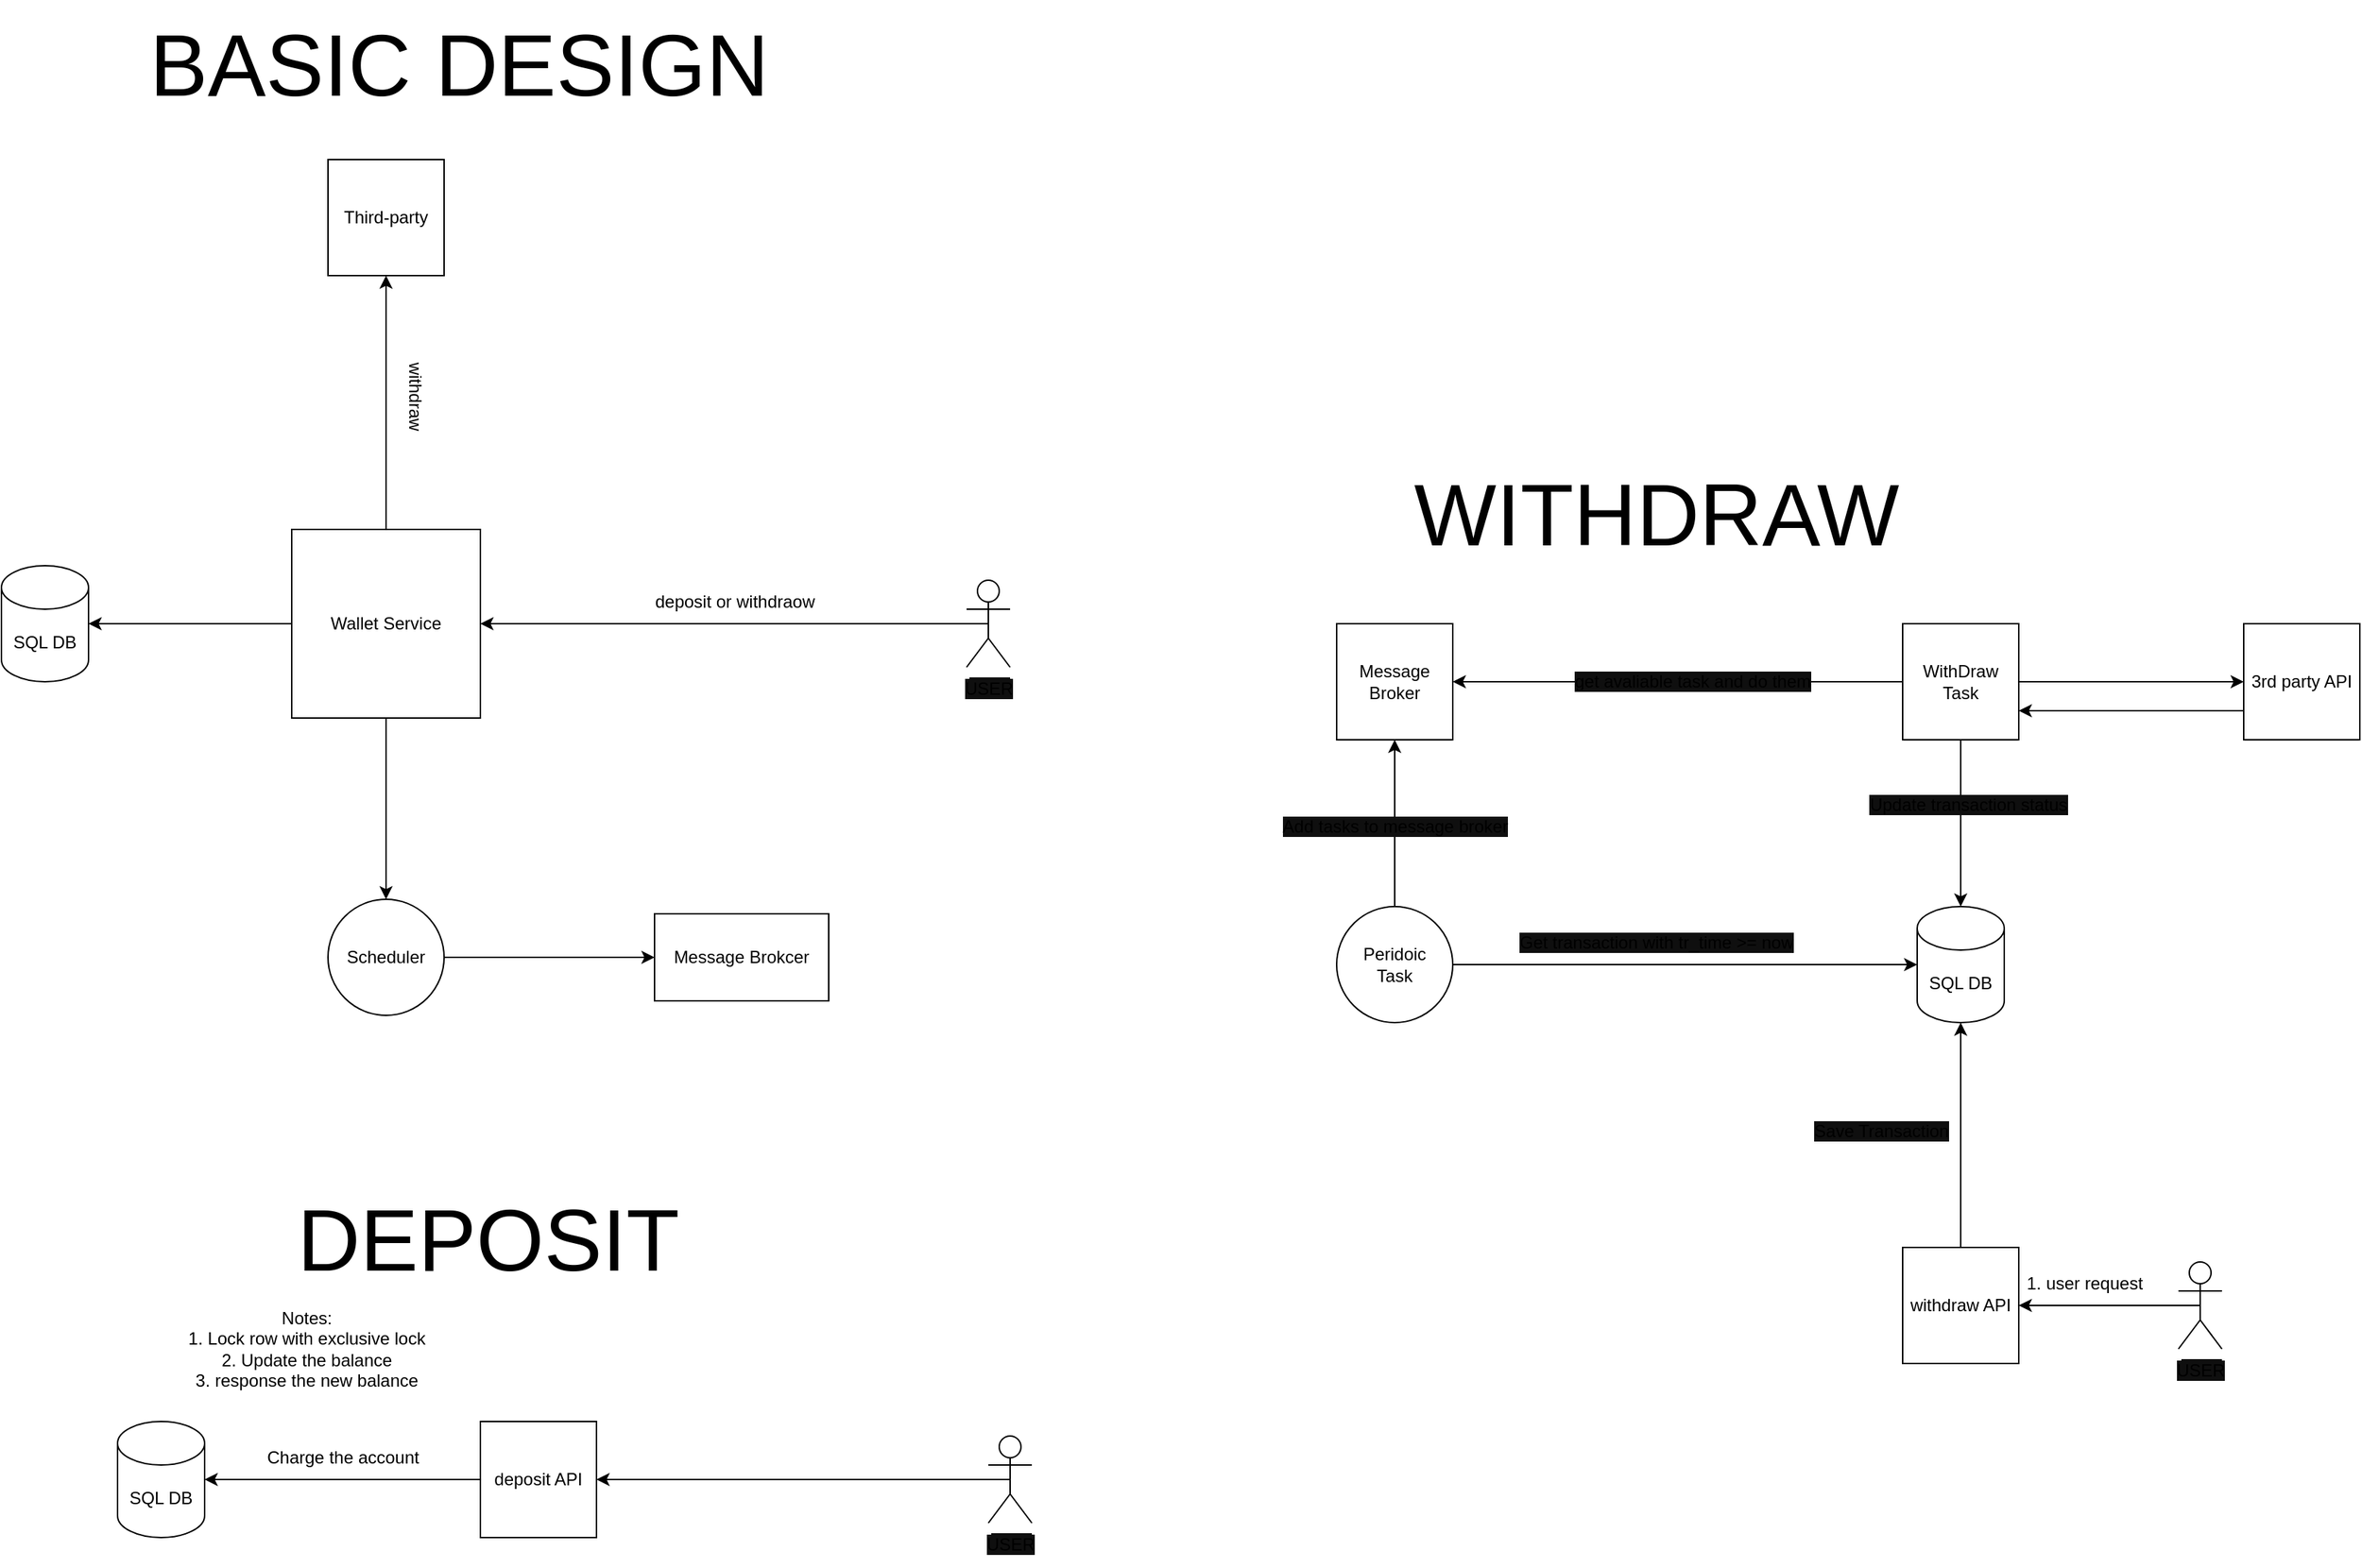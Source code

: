 <mxfile version="21.6.8" type="device">
  <diagram name="Page-1" id="YDKox7PvVpLnMzjBg_q2">
    <mxGraphModel dx="2049" dy="1184" grid="1" gridSize="10" guides="1" tooltips="1" connect="1" arrows="1" fold="1" page="1" pageScale="1" pageWidth="850" pageHeight="1100" background="none" math="0" shadow="0">
      <root>
        <mxCell id="0" />
        <mxCell id="1" parent="0" />
        <mxCell id="eRKvAPtPFosh81nSZ1Nj-9" style="edgeStyle=orthogonalEdgeStyle;rounded=0;orthogonalLoop=1;jettySize=auto;html=1;exitX=0.5;exitY=0;exitDx=0;exitDy=0;" parent="1" source="eRKvAPtPFosh81nSZ1Nj-1" target="eRKvAPtPFosh81nSZ1Nj-2" edge="1">
          <mxGeometry relative="1" as="geometry" />
        </mxCell>
        <mxCell id="eRKvAPtPFosh81nSZ1Nj-12" style="edgeStyle=orthogonalEdgeStyle;rounded=0;orthogonalLoop=1;jettySize=auto;html=1;entryX=1;entryY=0.5;entryDx=0;entryDy=0;entryPerimeter=0;" parent="1" source="eRKvAPtPFosh81nSZ1Nj-1" target="eRKvAPtPFosh81nSZ1Nj-11" edge="1">
          <mxGeometry relative="1" as="geometry" />
        </mxCell>
        <mxCell id="eRKvAPtPFosh81nSZ1Nj-14" style="edgeStyle=orthogonalEdgeStyle;rounded=0;orthogonalLoop=1;jettySize=auto;html=1;exitX=0.5;exitY=1;exitDx=0;exitDy=0;entryX=0.5;entryY=0;entryDx=0;entryDy=0;" parent="1" source="eRKvAPtPFosh81nSZ1Nj-1" target="eRKvAPtPFosh81nSZ1Nj-13" edge="1">
          <mxGeometry relative="1" as="geometry" />
        </mxCell>
        <mxCell id="eRKvAPtPFosh81nSZ1Nj-1" value="Wallet Service" style="whiteSpace=wrap;html=1;aspect=fixed;" parent="1" vertex="1">
          <mxGeometry x="260" y="375" width="130" height="130" as="geometry" />
        </mxCell>
        <mxCell id="eRKvAPtPFosh81nSZ1Nj-2" value="Third-party" style="whiteSpace=wrap;html=1;aspect=fixed;" parent="1" vertex="1">
          <mxGeometry x="285" y="120" width="80" height="80" as="geometry" />
        </mxCell>
        <mxCell id="eRKvAPtPFosh81nSZ1Nj-7" style="edgeStyle=orthogonalEdgeStyle;rounded=0;orthogonalLoop=1;jettySize=auto;html=1;exitX=0.5;exitY=0.5;exitDx=0;exitDy=0;exitPerimeter=0;" parent="1" source="eRKvAPtPFosh81nSZ1Nj-3" target="eRKvAPtPFosh81nSZ1Nj-1" edge="1">
          <mxGeometry relative="1" as="geometry" />
        </mxCell>
        <mxCell id="eRKvAPtPFosh81nSZ1Nj-3" value="&lt;span style=&quot;background-color: rgb(15, 15, 15);&quot;&gt;Actor&lt;/span&gt;" style="shape=umlActor;verticalLabelPosition=bottom;verticalAlign=top;html=1;outlineConnect=0;" parent="1" vertex="1">
          <mxGeometry x="725" y="410" width="30" height="60" as="geometry" />
        </mxCell>
        <mxCell id="eRKvAPtPFosh81nSZ1Nj-6" value="&lt;span style=&quot;background-color: rgb(15, 15, 15);&quot;&gt;USER&lt;/span&gt;" style="text;html=1;align=center;verticalAlign=middle;resizable=0;points=[];autosize=1;strokeColor=none;fillColor=none;" parent="1" vertex="1">
          <mxGeometry x="710" y="470" width="60" height="30" as="geometry" />
        </mxCell>
        <mxCell id="eRKvAPtPFosh81nSZ1Nj-8" value="deposit or withdraow" style="text;html=1;align=center;verticalAlign=middle;resizable=0;points=[];autosize=1;strokeColor=none;fillColor=none;" parent="1" vertex="1">
          <mxGeometry x="500" y="410" width="130" height="30" as="geometry" />
        </mxCell>
        <mxCell id="eRKvAPtPFosh81nSZ1Nj-10" value="withdraw&lt;br&gt;" style="text;html=1;align=center;verticalAlign=middle;resizable=0;points=[];autosize=1;strokeColor=none;fillColor=none;rotation=90;" parent="1" vertex="1">
          <mxGeometry x="310" y="268" width="70" height="30" as="geometry" />
        </mxCell>
        <mxCell id="eRKvAPtPFosh81nSZ1Nj-11" value="SQL DB" style="shape=cylinder3;whiteSpace=wrap;html=1;boundedLbl=1;backgroundOutline=1;size=15;" parent="1" vertex="1">
          <mxGeometry x="60" y="400" width="60" height="80" as="geometry" />
        </mxCell>
        <mxCell id="eRKvAPtPFosh81nSZ1Nj-16" style="edgeStyle=orthogonalEdgeStyle;rounded=0;orthogonalLoop=1;jettySize=auto;html=1;exitX=1;exitY=0.5;exitDx=0;exitDy=0;entryX=0;entryY=0.5;entryDx=0;entryDy=0;" parent="1" source="eRKvAPtPFosh81nSZ1Nj-13" target="eRKvAPtPFosh81nSZ1Nj-15" edge="1">
          <mxGeometry relative="1" as="geometry" />
        </mxCell>
        <mxCell id="eRKvAPtPFosh81nSZ1Nj-13" value="Scheduler" style="ellipse;whiteSpace=wrap;html=1;aspect=fixed;" parent="1" vertex="1">
          <mxGeometry x="285" y="630" width="80" height="80" as="geometry" />
        </mxCell>
        <mxCell id="eRKvAPtPFosh81nSZ1Nj-15" value="Message Brokcer" style="rounded=0;whiteSpace=wrap;html=1;" parent="1" vertex="1">
          <mxGeometry x="510" y="640" width="120" height="60" as="geometry" />
        </mxCell>
        <mxCell id="eRKvAPtPFosh81nSZ1Nj-17" value="&lt;font style=&quot;font-size: 60px;&quot;&gt;BASIC DESIGN&lt;/font&gt;" style="text;html=1;align=center;verticalAlign=middle;resizable=0;points=[];autosize=1;strokeColor=none;fillColor=none;" parent="1" vertex="1">
          <mxGeometry x="150" y="10" width="450" height="90" as="geometry" />
        </mxCell>
        <mxCell id="eRKvAPtPFosh81nSZ1Nj-33" value="&lt;span style=&quot;font-size: 60px;&quot;&gt;DEPOSIT&lt;/span&gt;" style="text;html=1;align=center;verticalAlign=middle;resizable=0;points=[];autosize=1;strokeColor=none;fillColor=none;" parent="1" vertex="1">
          <mxGeometry x="250" y="820" width="290" height="90" as="geometry" />
        </mxCell>
        <mxCell id="eRKvAPtPFosh81nSZ1Nj-37" style="edgeStyle=orthogonalEdgeStyle;rounded=0;orthogonalLoop=1;jettySize=auto;html=1;exitX=0.5;exitY=0.5;exitDx=0;exitDy=0;exitPerimeter=0;" parent="1" source="eRKvAPtPFosh81nSZ1Nj-34" target="eRKvAPtPFosh81nSZ1Nj-36" edge="1">
          <mxGeometry relative="1" as="geometry" />
        </mxCell>
        <mxCell id="eRKvAPtPFosh81nSZ1Nj-34" value="&lt;span style=&quot;background-color: rgb(15, 15, 15);&quot;&gt;Actor&lt;/span&gt;" style="shape=umlActor;verticalLabelPosition=bottom;verticalAlign=top;html=1;outlineConnect=0;" parent="1" vertex="1">
          <mxGeometry x="740" y="1000" width="30" height="60" as="geometry" />
        </mxCell>
        <mxCell id="eRKvAPtPFosh81nSZ1Nj-35" value="&lt;span style=&quot;background-color: rgb(15, 15, 15);&quot;&gt;USER&lt;/span&gt;" style="text;html=1;align=center;verticalAlign=middle;resizable=0;points=[];autosize=1;strokeColor=none;fillColor=none;" parent="1" vertex="1">
          <mxGeometry x="725" y="1060" width="60" height="30" as="geometry" />
        </mxCell>
        <mxCell id="eRKvAPtPFosh81nSZ1Nj-39" style="edgeStyle=orthogonalEdgeStyle;rounded=0;orthogonalLoop=1;jettySize=auto;html=1;exitX=0;exitY=0.5;exitDx=0;exitDy=0;" parent="1" source="eRKvAPtPFosh81nSZ1Nj-36" target="eRKvAPtPFosh81nSZ1Nj-38" edge="1">
          <mxGeometry relative="1" as="geometry" />
        </mxCell>
        <mxCell id="eRKvAPtPFosh81nSZ1Nj-36" value="deposit API" style="whiteSpace=wrap;html=1;aspect=fixed;" parent="1" vertex="1">
          <mxGeometry x="390" y="990" width="80" height="80" as="geometry" />
        </mxCell>
        <mxCell id="eRKvAPtPFosh81nSZ1Nj-38" value="SQL DB" style="shape=cylinder3;whiteSpace=wrap;html=1;boundedLbl=1;backgroundOutline=1;size=15;" parent="1" vertex="1">
          <mxGeometry x="140" y="990" width="60" height="80" as="geometry" />
        </mxCell>
        <mxCell id="eRKvAPtPFosh81nSZ1Nj-40" value="Charge the account" style="text;html=1;align=center;verticalAlign=middle;resizable=0;points=[];autosize=1;strokeColor=none;fillColor=none;" parent="1" vertex="1">
          <mxGeometry x="230" y="1000" width="130" height="30" as="geometry" />
        </mxCell>
        <mxCell id="eRKvAPtPFosh81nSZ1Nj-41" value="&lt;div&gt;Notes:&lt;/div&gt;&lt;div&gt;1. Lock row with exclusive lock&lt;/div&gt;&lt;div&gt;2. Update the balance&lt;/div&gt;&lt;div&gt;3. response the new balance&lt;/div&gt;" style="text;html=1;align=center;verticalAlign=middle;resizable=0;points=[];autosize=1;strokeColor=none;fillColor=none;" parent="1" vertex="1">
          <mxGeometry x="175" y="905" width="190" height="70" as="geometry" />
        </mxCell>
        <mxCell id="tfVhezPmAWc7iIOuUQNJ-1" value="&lt;span style=&quot;font-size: 60px;&quot;&gt;WITHDRAW&lt;/span&gt;" style="text;html=1;align=center;verticalAlign=middle;resizable=0;points=[];autosize=1;strokeColor=none;fillColor=none;" parent="1" vertex="1">
          <mxGeometry x="1020" y="320" width="360" height="90" as="geometry" />
        </mxCell>
        <mxCell id="tfVhezPmAWc7iIOuUQNJ-2" style="edgeStyle=orthogonalEdgeStyle;rounded=0;orthogonalLoop=1;jettySize=auto;html=1;exitX=0.5;exitY=0.5;exitDx=0;exitDy=0;exitPerimeter=0;" parent="1" source="tfVhezPmAWc7iIOuUQNJ-3" target="tfVhezPmAWc7iIOuUQNJ-6" edge="1">
          <mxGeometry relative="1" as="geometry" />
        </mxCell>
        <mxCell id="tfVhezPmAWc7iIOuUQNJ-3" value="&lt;span style=&quot;background-color: rgb(15, 15, 15);&quot;&gt;Actor&lt;/span&gt;" style="shape=umlActor;verticalLabelPosition=bottom;verticalAlign=top;html=1;outlineConnect=0;" parent="1" vertex="1">
          <mxGeometry x="1560" y="880" width="30" height="60" as="geometry" />
        </mxCell>
        <mxCell id="tfVhezPmAWc7iIOuUQNJ-4" value="&lt;span style=&quot;background-color: rgb(15, 15, 15);&quot;&gt;USER&lt;/span&gt;" style="text;html=1;align=center;verticalAlign=middle;resizable=0;points=[];autosize=1;strokeColor=none;fillColor=none;" parent="1" vertex="1">
          <mxGeometry x="1545" y="940" width="60" height="30" as="geometry" />
        </mxCell>
        <mxCell id="tfVhezPmAWc7iIOuUQNJ-40" style="edgeStyle=orthogonalEdgeStyle;rounded=0;orthogonalLoop=1;jettySize=auto;html=1;exitX=0.5;exitY=0;exitDx=0;exitDy=0;entryX=0.5;entryY=1;entryDx=0;entryDy=0;entryPerimeter=0;" parent="1" source="tfVhezPmAWc7iIOuUQNJ-6" target="tfVhezPmAWc7iIOuUQNJ-39" edge="1">
          <mxGeometry relative="1" as="geometry" />
        </mxCell>
        <mxCell id="tfVhezPmAWc7iIOuUQNJ-6" value="withdraw API" style="whiteSpace=wrap;html=1;aspect=fixed;" parent="1" vertex="1">
          <mxGeometry x="1370" y="870" width="80" height="80" as="geometry" />
        </mxCell>
        <mxCell id="tfVhezPmAWc7iIOuUQNJ-21" value="1. user request" style="text;html=1;align=center;verticalAlign=middle;resizable=0;points=[];autosize=1;strokeColor=none;fillColor=none;" parent="1" vertex="1">
          <mxGeometry x="1445" y="880" width="100" height="30" as="geometry" />
        </mxCell>
        <mxCell id="tfVhezPmAWc7iIOuUQNJ-39" value="SQL DB" style="shape=cylinder3;whiteSpace=wrap;html=1;boundedLbl=1;backgroundOutline=1;size=15;" parent="1" vertex="1">
          <mxGeometry x="1380" y="635" width="60" height="80" as="geometry" />
        </mxCell>
        <mxCell id="tfVhezPmAWc7iIOuUQNJ-41" value="&lt;span style=&quot;background-color: rgb(15, 15, 15);&quot;&gt;Save Transaction&lt;/span&gt;" style="text;html=1;align=center;verticalAlign=middle;resizable=0;points=[];autosize=1;strokeColor=none;fillColor=none;" parent="1" vertex="1">
          <mxGeometry x="1295" y="775" width="120" height="30" as="geometry" />
        </mxCell>
        <mxCell id="tfVhezPmAWc7iIOuUQNJ-43" style="edgeStyle=orthogonalEdgeStyle;rounded=0;orthogonalLoop=1;jettySize=auto;html=1;exitX=1;exitY=0.5;exitDx=0;exitDy=0;entryX=0;entryY=0.5;entryDx=0;entryDy=0;entryPerimeter=0;" parent="1" source="tfVhezPmAWc7iIOuUQNJ-42" target="tfVhezPmAWc7iIOuUQNJ-39" edge="1">
          <mxGeometry relative="1" as="geometry" />
        </mxCell>
        <mxCell id="tfVhezPmAWc7iIOuUQNJ-52" style="edgeStyle=orthogonalEdgeStyle;rounded=0;orthogonalLoop=1;jettySize=auto;html=1;exitX=0.5;exitY=0;exitDx=0;exitDy=0;" parent="1" source="tfVhezPmAWc7iIOuUQNJ-42" target="tfVhezPmAWc7iIOuUQNJ-48" edge="1">
          <mxGeometry relative="1" as="geometry" />
        </mxCell>
        <mxCell id="tfVhezPmAWc7iIOuUQNJ-42" value="Peridoic&lt;br&gt;Task" style="ellipse;whiteSpace=wrap;html=1;aspect=fixed;" parent="1" vertex="1">
          <mxGeometry x="980" y="635" width="80" height="80" as="geometry" />
        </mxCell>
        <mxCell id="tfVhezPmAWc7iIOuUQNJ-46" value="&lt;span style=&quot;background-color: rgb(15, 15, 15);&quot;&gt;Get transaction with tr_time &amp;gt;= now&lt;/span&gt;" style="text;html=1;align=center;verticalAlign=middle;resizable=0;points=[];autosize=1;strokeColor=none;fillColor=none;" parent="1" vertex="1">
          <mxGeometry x="1095" y="645" width="210" height="30" as="geometry" />
        </mxCell>
        <mxCell id="tfVhezPmAWc7iIOuUQNJ-48" value="Message Broker" style="whiteSpace=wrap;html=1;aspect=fixed;" parent="1" vertex="1">
          <mxGeometry x="980" y="440" width="80" height="80" as="geometry" />
        </mxCell>
        <mxCell id="tfVhezPmAWc7iIOuUQNJ-50" value="&lt;span style=&quot;background-color: rgb(15, 15, 15);&quot;&gt;Add tasks to message broker&lt;/span&gt;" style="text;html=1;align=center;verticalAlign=middle;resizable=0;points=[];autosize=1;strokeColor=none;fillColor=none;" parent="1" vertex="1">
          <mxGeometry x="930" y="565" width="180" height="30" as="geometry" />
        </mxCell>
        <mxCell id="tfVhezPmAWc7iIOuUQNJ-53" style="edgeStyle=orthogonalEdgeStyle;rounded=0;orthogonalLoop=1;jettySize=auto;html=1;exitX=0;exitY=0.5;exitDx=0;exitDy=0;" parent="1" source="tfVhezPmAWc7iIOuUQNJ-51" target="tfVhezPmAWc7iIOuUQNJ-48" edge="1">
          <mxGeometry relative="1" as="geometry" />
        </mxCell>
        <mxCell id="tfVhezPmAWc7iIOuUQNJ-56" style="edgeStyle=orthogonalEdgeStyle;rounded=0;orthogonalLoop=1;jettySize=auto;html=1;exitX=0.5;exitY=1;exitDx=0;exitDy=0;entryX=0.5;entryY=0;entryDx=0;entryDy=0;entryPerimeter=0;" parent="1" source="tfVhezPmAWc7iIOuUQNJ-51" target="tfVhezPmAWc7iIOuUQNJ-39" edge="1">
          <mxGeometry relative="1" as="geometry" />
        </mxCell>
        <mxCell id="3WAOA1aivf6_EViEjjEQ-3" style="edgeStyle=orthogonalEdgeStyle;rounded=0;orthogonalLoop=1;jettySize=auto;html=1;exitX=1;exitY=0.5;exitDx=0;exitDy=0;entryX=0;entryY=0.5;entryDx=0;entryDy=0;" edge="1" parent="1" source="tfVhezPmAWc7iIOuUQNJ-51" target="3WAOA1aivf6_EViEjjEQ-2">
          <mxGeometry relative="1" as="geometry" />
        </mxCell>
        <mxCell id="tfVhezPmAWc7iIOuUQNJ-51" value="WithDraw Task" style="whiteSpace=wrap;html=1;aspect=fixed;" parent="1" vertex="1">
          <mxGeometry x="1370" y="440" width="80" height="80" as="geometry" />
        </mxCell>
        <mxCell id="tfVhezPmAWc7iIOuUQNJ-54" value="&lt;span style=&quot;background-color: rgb(15, 15, 15);&quot;&gt;get avaliable task and do them&lt;/span&gt;" style="text;html=1;align=center;verticalAlign=middle;resizable=0;points=[];autosize=1;strokeColor=none;fillColor=none;" parent="1" vertex="1">
          <mxGeometry x="1130" y="465" width="190" height="30" as="geometry" />
        </mxCell>
        <mxCell id="tfVhezPmAWc7iIOuUQNJ-57" value="&lt;span style=&quot;background-color: rgb(15, 15, 15);&quot;&gt;Update transaction status&lt;/span&gt;" style="text;html=1;align=center;verticalAlign=middle;resizable=0;points=[];autosize=1;strokeColor=none;fillColor=none;" parent="1" vertex="1">
          <mxGeometry x="1335" y="550" width="160" height="30" as="geometry" />
        </mxCell>
        <mxCell id="3WAOA1aivf6_EViEjjEQ-4" style="edgeStyle=orthogonalEdgeStyle;rounded=0;orthogonalLoop=1;jettySize=auto;html=1;exitX=0;exitY=0.75;exitDx=0;exitDy=0;entryX=1;entryY=0.75;entryDx=0;entryDy=0;" edge="1" parent="1" source="3WAOA1aivf6_EViEjjEQ-2" target="tfVhezPmAWc7iIOuUQNJ-51">
          <mxGeometry relative="1" as="geometry" />
        </mxCell>
        <mxCell id="3WAOA1aivf6_EViEjjEQ-2" value="3rd party API" style="whiteSpace=wrap;html=1;aspect=fixed;" vertex="1" parent="1">
          <mxGeometry x="1605" y="440" width="80" height="80" as="geometry" />
        </mxCell>
      </root>
    </mxGraphModel>
  </diagram>
</mxfile>
